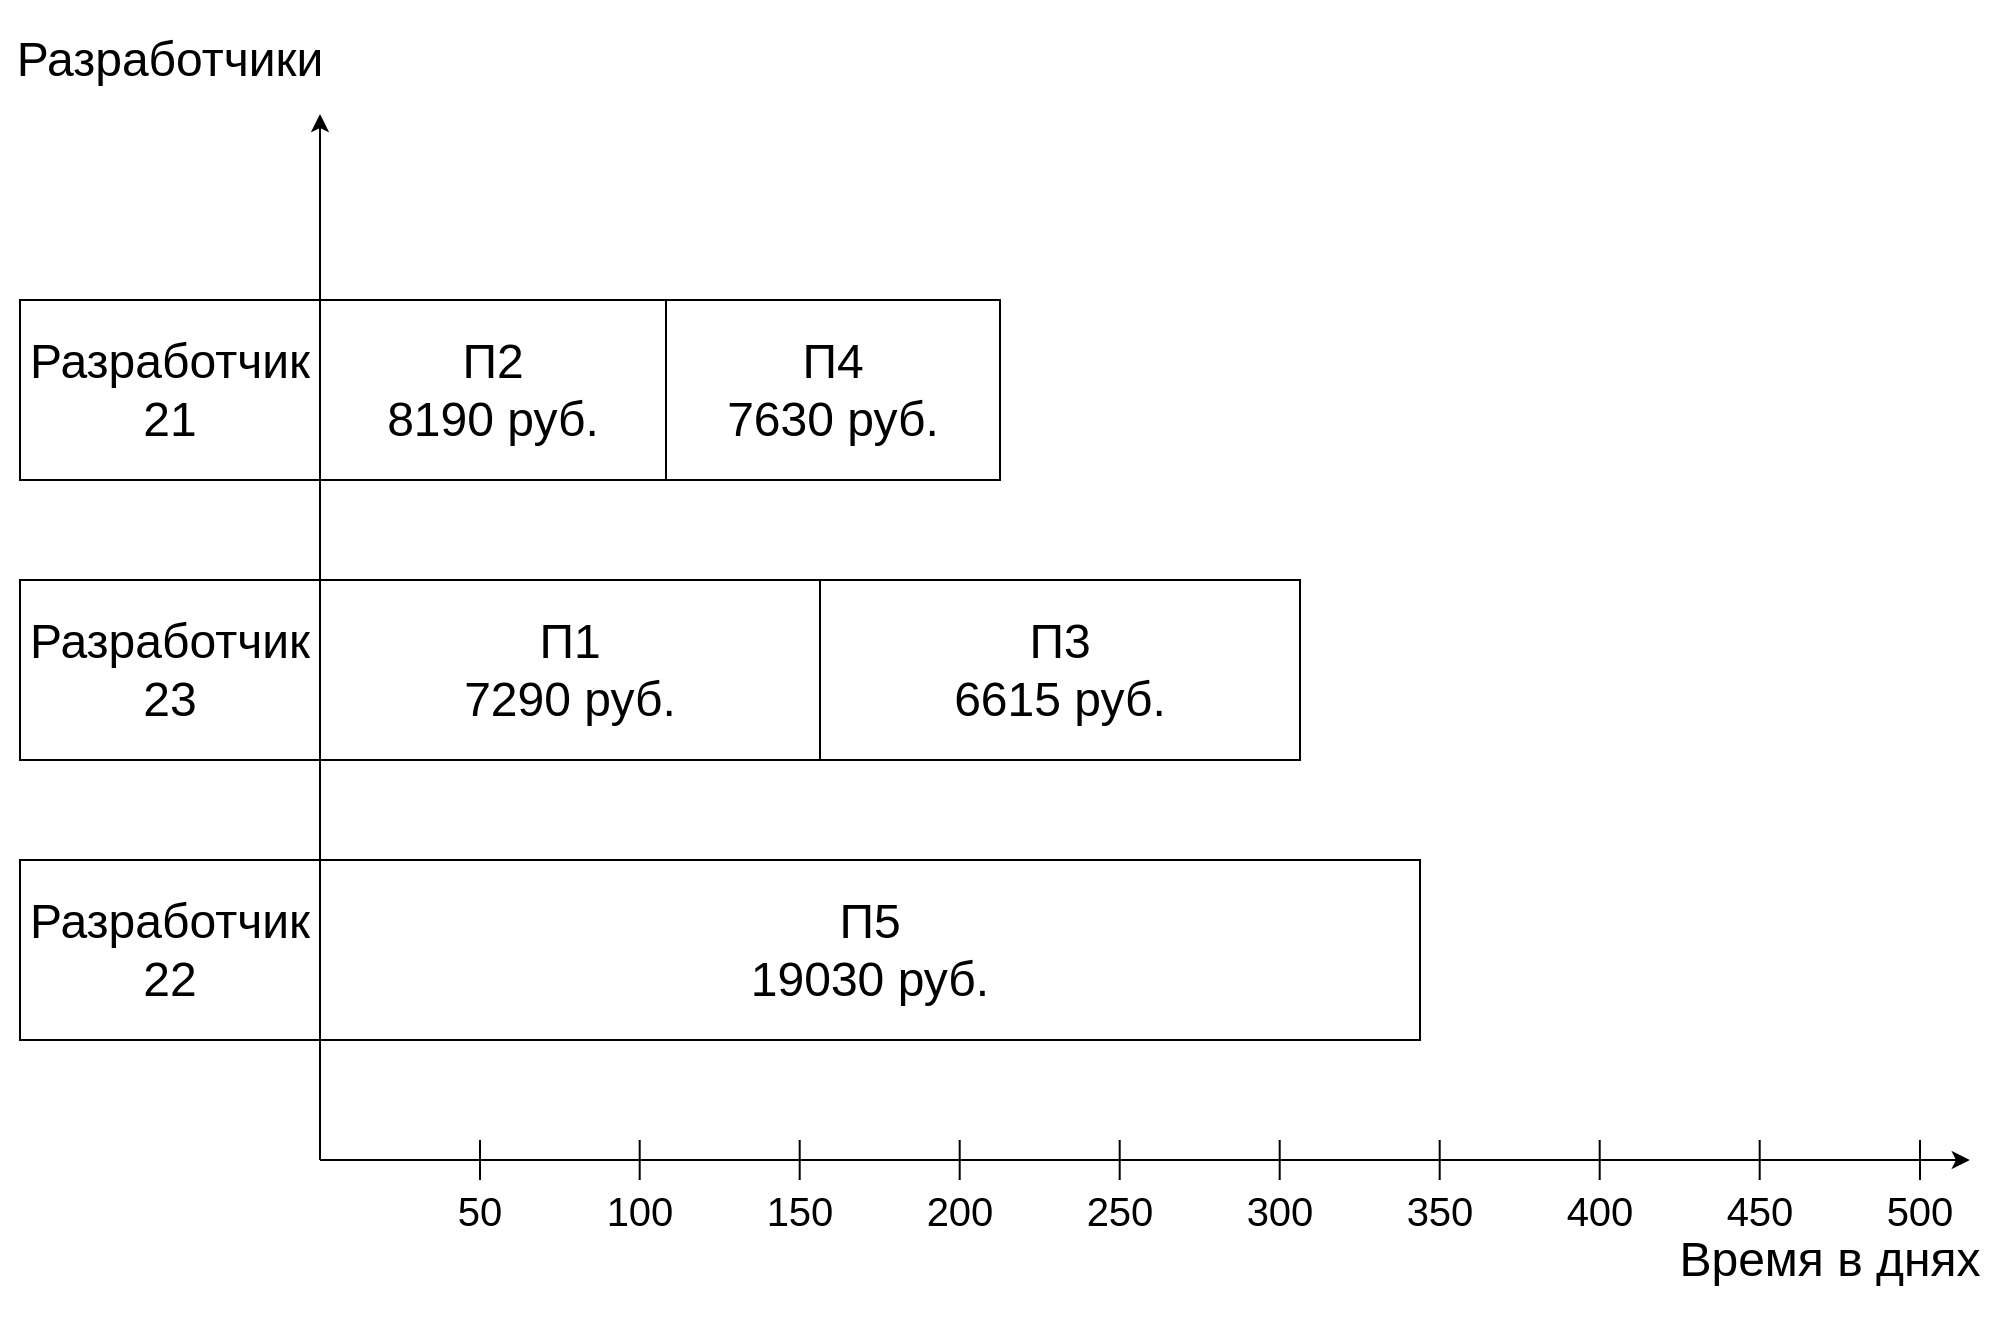 <mxfile version="22.0.8" type="device">
  <diagram name="Страница — 1" id="MQ_Sf9FGrjqhgtXzqlnl">
    <mxGraphModel dx="961" dy="550" grid="1" gridSize="10" guides="1" tooltips="1" connect="1" arrows="1" fold="1" page="1" pageScale="1" pageWidth="1169" pageHeight="827" math="0" shadow="0">
      <root>
        <mxCell id="0" />
        <mxCell id="1" parent="0" />
        <mxCell id="VevlZlG-H_8EiyrfnadI-61" value="" style="endArrow=classic;html=1;rounded=0;" edge="1" parent="1">
          <mxGeometry width="50" height="50" relative="1" as="geometry">
            <mxPoint x="200" y="650" as="sourcePoint" />
            <mxPoint x="200" y="127.0" as="targetPoint" />
          </mxGeometry>
        </mxCell>
        <mxCell id="VevlZlG-H_8EiyrfnadI-62" value="" style="endArrow=classic;html=1;rounded=0;" edge="1" parent="1">
          <mxGeometry width="50" height="50" relative="1" as="geometry">
            <mxPoint x="200" y="650" as="sourcePoint" />
            <mxPoint x="1024.923" y="650" as="targetPoint" />
          </mxGeometry>
        </mxCell>
        <mxCell id="VevlZlG-H_8EiyrfnadI-63" value="&lt;font style=&quot;font-size: 24px;&quot;&gt;Разработчик&lt;br style=&quot;border-color: var(--border-color);&quot;&gt;22&lt;/font&gt;" style="rounded=0;whiteSpace=wrap;html=1;" vertex="1" parent="1">
          <mxGeometry x="50" y="500" width="150" height="90" as="geometry" />
        </mxCell>
        <mxCell id="VevlZlG-H_8EiyrfnadI-64" value="&lt;span style=&quot;font-size: 24px;&quot;&gt;Разработчик&lt;br&gt;23&lt;br&gt;&lt;/span&gt;" style="rounded=0;whiteSpace=wrap;html=1;" vertex="1" parent="1">
          <mxGeometry x="50" y="360" width="150" height="90" as="geometry" />
        </mxCell>
        <mxCell id="VevlZlG-H_8EiyrfnadI-65" value="&lt;font style=&quot;font-size: 24px;&quot;&gt;Разработчик&lt;br style=&quot;border-color: var(--border-color);&quot;&gt;21&lt;/font&gt;" style="rounded=0;whiteSpace=wrap;html=1;" vertex="1" parent="1">
          <mxGeometry x="50" y="220" width="150" height="90" as="geometry" />
        </mxCell>
        <mxCell id="VevlZlG-H_8EiyrfnadI-66" value="&lt;font style=&quot;font-size: 24px;&quot;&gt;Разработчики&lt;/font&gt;" style="text;html=1;strokeColor=none;fillColor=none;align=center;verticalAlign=middle;whiteSpace=wrap;rounded=0;" vertex="1" parent="1">
          <mxGeometry x="40" y="70" width="170" height="60" as="geometry" />
        </mxCell>
        <mxCell id="VevlZlG-H_8EiyrfnadI-67" value="&lt;font style=&quot;font-size: 24px;&quot;&gt;Время в днях&lt;/font&gt;" style="text;html=1;strokeColor=none;fillColor=none;align=center;verticalAlign=middle;whiteSpace=wrap;rounded=0;" vertex="1" parent="1">
          <mxGeometry x="870" y="670" width="170" height="60" as="geometry" />
        </mxCell>
        <mxCell id="VevlZlG-H_8EiyrfnadI-68" value="&lt;font style=&quot;font-size: 24px;&quot;&gt;П2&lt;br&gt;8190 руб.&lt;br&gt;&lt;/font&gt;" style="rounded=0;whiteSpace=wrap;html=1;" vertex="1" parent="1">
          <mxGeometry x="200" y="220" width="173" height="90" as="geometry" />
        </mxCell>
        <mxCell id="VevlZlG-H_8EiyrfnadI-71" value="50" style="text;html=1;strokeColor=none;fillColor=none;align=center;verticalAlign=middle;whiteSpace=wrap;rounded=0;fontSize=20;" vertex="1" parent="1">
          <mxGeometry x="250" y="660" width="60" height="30" as="geometry" />
        </mxCell>
        <mxCell id="VevlZlG-H_8EiyrfnadI-72" value="100" style="text;html=1;strokeColor=none;fillColor=none;align=center;verticalAlign=middle;whiteSpace=wrap;rounded=0;fontSize=20;" vertex="1" parent="1">
          <mxGeometry x="330" y="660" width="60" height="30" as="geometry" />
        </mxCell>
        <mxCell id="VevlZlG-H_8EiyrfnadI-73" value="150" style="text;html=1;strokeColor=none;fillColor=none;align=center;verticalAlign=middle;whiteSpace=wrap;rounded=0;fontSize=20;" vertex="1" parent="1">
          <mxGeometry x="410" y="660" width="60" height="30" as="geometry" />
        </mxCell>
        <mxCell id="VevlZlG-H_8EiyrfnadI-74" value="200" style="text;html=1;strokeColor=none;fillColor=none;align=center;verticalAlign=middle;whiteSpace=wrap;rounded=0;fontSize=20;" vertex="1" parent="1">
          <mxGeometry x="490" y="660" width="60" height="30" as="geometry" />
        </mxCell>
        <mxCell id="VevlZlG-H_8EiyrfnadI-75" value="250" style="text;html=1;strokeColor=none;fillColor=none;align=center;verticalAlign=middle;whiteSpace=wrap;rounded=0;fontSize=20;" vertex="1" parent="1">
          <mxGeometry x="570" y="660" width="60" height="30" as="geometry" />
        </mxCell>
        <mxCell id="VevlZlG-H_8EiyrfnadI-76" value="300" style="text;html=1;strokeColor=none;fillColor=none;align=center;verticalAlign=middle;whiteSpace=wrap;rounded=0;fontSize=20;" vertex="1" parent="1">
          <mxGeometry x="650" y="660" width="60" height="30" as="geometry" />
        </mxCell>
        <mxCell id="VevlZlG-H_8EiyrfnadI-77" value="350" style="text;html=1;strokeColor=none;fillColor=none;align=center;verticalAlign=middle;whiteSpace=wrap;rounded=0;fontSize=20;" vertex="1" parent="1">
          <mxGeometry x="730" y="660" width="60" height="30" as="geometry" />
        </mxCell>
        <mxCell id="VevlZlG-H_8EiyrfnadI-78" value="400" style="text;html=1;strokeColor=none;fillColor=none;align=center;verticalAlign=middle;whiteSpace=wrap;rounded=0;fontSize=20;" vertex="1" parent="1">
          <mxGeometry x="810" y="660" width="60" height="30" as="geometry" />
        </mxCell>
        <mxCell id="VevlZlG-H_8EiyrfnadI-79" value="450" style="text;html=1;strokeColor=none;fillColor=none;align=center;verticalAlign=middle;whiteSpace=wrap;rounded=0;fontSize=20;" vertex="1" parent="1">
          <mxGeometry x="890" y="660" width="60" height="30" as="geometry" />
        </mxCell>
        <mxCell id="VevlZlG-H_8EiyrfnadI-80" value="" style="endArrow=none;html=1;rounded=0;exitX=0.5;exitY=0;exitDx=0;exitDy=0;" edge="1" parent="1" source="VevlZlG-H_8EiyrfnadI-71">
          <mxGeometry width="50" height="50" relative="1" as="geometry">
            <mxPoint x="310" y="650" as="sourcePoint" />
            <mxPoint x="280" y="640" as="targetPoint" />
          </mxGeometry>
        </mxCell>
        <mxCell id="VevlZlG-H_8EiyrfnadI-81" value="" style="endArrow=none;html=1;rounded=0;exitX=0.5;exitY=0;exitDx=0;exitDy=0;" edge="1" parent="1">
          <mxGeometry width="50" height="50" relative="1" as="geometry">
            <mxPoint x="359.85" y="660" as="sourcePoint" />
            <mxPoint x="359.85" y="640" as="targetPoint" />
          </mxGeometry>
        </mxCell>
        <mxCell id="VevlZlG-H_8EiyrfnadI-82" value="" style="endArrow=none;html=1;rounded=0;exitX=0.5;exitY=0;exitDx=0;exitDy=0;" edge="1" parent="1">
          <mxGeometry width="50" height="50" relative="1" as="geometry">
            <mxPoint x="439.85" y="660" as="sourcePoint" />
            <mxPoint x="439.85" y="640" as="targetPoint" />
          </mxGeometry>
        </mxCell>
        <mxCell id="VevlZlG-H_8EiyrfnadI-83" value="" style="endArrow=none;html=1;rounded=0;exitX=0.5;exitY=0;exitDx=0;exitDy=0;" edge="1" parent="1">
          <mxGeometry width="50" height="50" relative="1" as="geometry">
            <mxPoint x="519.85" y="660" as="sourcePoint" />
            <mxPoint x="519.85" y="640" as="targetPoint" />
          </mxGeometry>
        </mxCell>
        <mxCell id="VevlZlG-H_8EiyrfnadI-84" value="" style="endArrow=none;html=1;rounded=0;exitX=0.5;exitY=0;exitDx=0;exitDy=0;" edge="1" parent="1">
          <mxGeometry width="50" height="50" relative="1" as="geometry">
            <mxPoint x="599.85" y="660" as="sourcePoint" />
            <mxPoint x="599.85" y="640" as="targetPoint" />
          </mxGeometry>
        </mxCell>
        <mxCell id="VevlZlG-H_8EiyrfnadI-85" value="" style="endArrow=none;html=1;rounded=0;exitX=0.5;exitY=0;exitDx=0;exitDy=0;" edge="1" parent="1">
          <mxGeometry width="50" height="50" relative="1" as="geometry">
            <mxPoint x="679.85" y="660" as="sourcePoint" />
            <mxPoint x="679.85" y="640" as="targetPoint" />
          </mxGeometry>
        </mxCell>
        <mxCell id="VevlZlG-H_8EiyrfnadI-86" value="" style="endArrow=none;html=1;rounded=0;exitX=0.5;exitY=0;exitDx=0;exitDy=0;" edge="1" parent="1">
          <mxGeometry width="50" height="50" relative="1" as="geometry">
            <mxPoint x="759.85" y="660" as="sourcePoint" />
            <mxPoint x="759.85" y="640" as="targetPoint" />
          </mxGeometry>
        </mxCell>
        <mxCell id="VevlZlG-H_8EiyrfnadI-87" value="" style="endArrow=none;html=1;rounded=0;exitX=0.5;exitY=0;exitDx=0;exitDy=0;" edge="1" parent="1">
          <mxGeometry width="50" height="50" relative="1" as="geometry">
            <mxPoint x="839.85" y="660" as="sourcePoint" />
            <mxPoint x="839.85" y="640" as="targetPoint" />
          </mxGeometry>
        </mxCell>
        <mxCell id="VevlZlG-H_8EiyrfnadI-88" value="" style="endArrow=none;html=1;rounded=0;exitX=0.5;exitY=0;exitDx=0;exitDy=0;" edge="1" parent="1">
          <mxGeometry width="50" height="50" relative="1" as="geometry">
            <mxPoint x="919.85" y="660" as="sourcePoint" />
            <mxPoint x="919.85" y="640" as="targetPoint" />
          </mxGeometry>
        </mxCell>
        <mxCell id="VevlZlG-H_8EiyrfnadI-89" value="" style="endArrow=none;html=1;rounded=0;exitX=0.5;exitY=0;exitDx=0;exitDy=0;" edge="1" parent="1">
          <mxGeometry width="50" height="50" relative="1" as="geometry">
            <mxPoint x="1000" y="660" as="sourcePoint" />
            <mxPoint x="1000" y="640" as="targetPoint" />
          </mxGeometry>
        </mxCell>
        <mxCell id="VevlZlG-H_8EiyrfnadI-90" value="500" style="text;html=1;strokeColor=none;fillColor=none;align=center;verticalAlign=middle;whiteSpace=wrap;rounded=0;fontSize=20;" vertex="1" parent="1">
          <mxGeometry x="970" y="660" width="60" height="30" as="geometry" />
        </mxCell>
        <mxCell id="VevlZlG-H_8EiyrfnadI-91" value="&lt;font style=&quot;font-size: 24px;&quot;&gt;П5&lt;br&gt;19030 руб.&lt;br&gt;&lt;/font&gt;" style="rounded=0;whiteSpace=wrap;html=1;" vertex="1" parent="1">
          <mxGeometry x="200" y="500" width="550" height="90" as="geometry" />
        </mxCell>
        <mxCell id="VevlZlG-H_8EiyrfnadI-92" value="&lt;font style=&quot;font-size: 24px;&quot;&gt;П4&lt;br&gt;7630 руб.&lt;br&gt;&lt;/font&gt;" style="rounded=0;whiteSpace=wrap;html=1;" vertex="1" parent="1">
          <mxGeometry x="373" y="220" width="167" height="90" as="geometry" />
        </mxCell>
        <mxCell id="VevlZlG-H_8EiyrfnadI-93" value="&lt;font style=&quot;font-size: 24px;&quot;&gt;П1&lt;br&gt;7290 руб.&lt;br&gt;&lt;/font&gt;" style="rounded=0;whiteSpace=wrap;html=1;" vertex="1" parent="1">
          <mxGeometry x="200" y="360" width="250" height="90" as="geometry" />
        </mxCell>
        <mxCell id="VevlZlG-H_8EiyrfnadI-94" value="&lt;font style=&quot;font-size: 24px;&quot;&gt;П3&lt;br&gt;6615 руб.&lt;br&gt;&lt;/font&gt;" style="rounded=0;whiteSpace=wrap;html=1;" vertex="1" parent="1">
          <mxGeometry x="450" y="360" width="240" height="90" as="geometry" />
        </mxCell>
      </root>
    </mxGraphModel>
  </diagram>
</mxfile>
